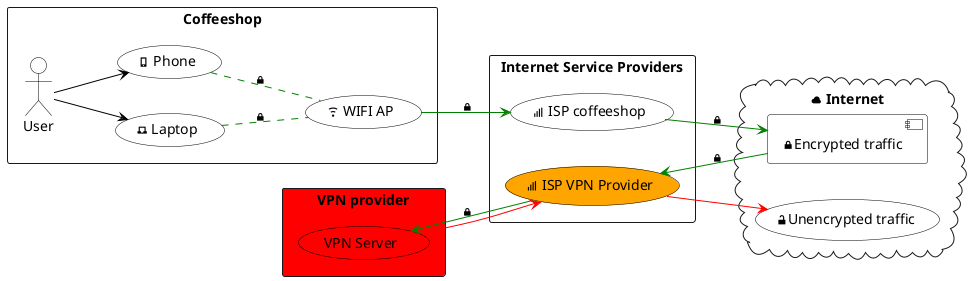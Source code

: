 @startuml

skinparam arrowColor black

skinparam componentBackgroundColor transparent
skinparam componentBorderColor black

skinparam cloudBackgroundColor transparent
skinparam ccloudBorderColor black

skinparam usecaseBackgroundColor transparent
skinparam usecaseBorderColor black

skinparam actorBackgroundColor transparent
skinparam actorBorderColor black

left to right direction
skinparam shadowing false

rectangle Coffeeshop {
    actor User as usr
    (<&laptop> Laptop) as laptop
    (<&phone> Phone) as phone
    (<&wifi> WIFI AP) as wifi
}

rectangle "VPN provider" #red {
    (VPN Server) as vpn_server #red
}

rectangle "Internet Service Providers" {
    (<&signal> ISP coffeeshop) as isp
    (<&signal> ISP VPN Provider) as isp_vpn_provider #orange
}

cloud "<&cloud> Internet" {
    [<&lock-locked>Encrypted traffic] as protected_traffic
    (<&lock-unlocked>Unencrypted traffic) as unprotected_traffic
}

' Fixes order of protected and unprotected traffic items that is reversed sometimes.
protected_traffic -[hidden]> unprotected_traffic

usr --> laptop
usr --> phone
laptop .. wifi #green : "<&lock-locked>"
phone .. wifi #green : "<&lock-locked>"
wifi --> isp #green : "<&lock-locked>"
isp --> protected_traffic #green : "<&lock-locked>"
protected_traffic --> isp_vpn_provider #green : "<&lock-locked>"
isp_vpn_provider --> vpn_server #green : "<&lock-locked>"
vpn_server --> isp_vpn_provider #red
isp_vpn_provider --> unprotected_traffic #red

@enduml